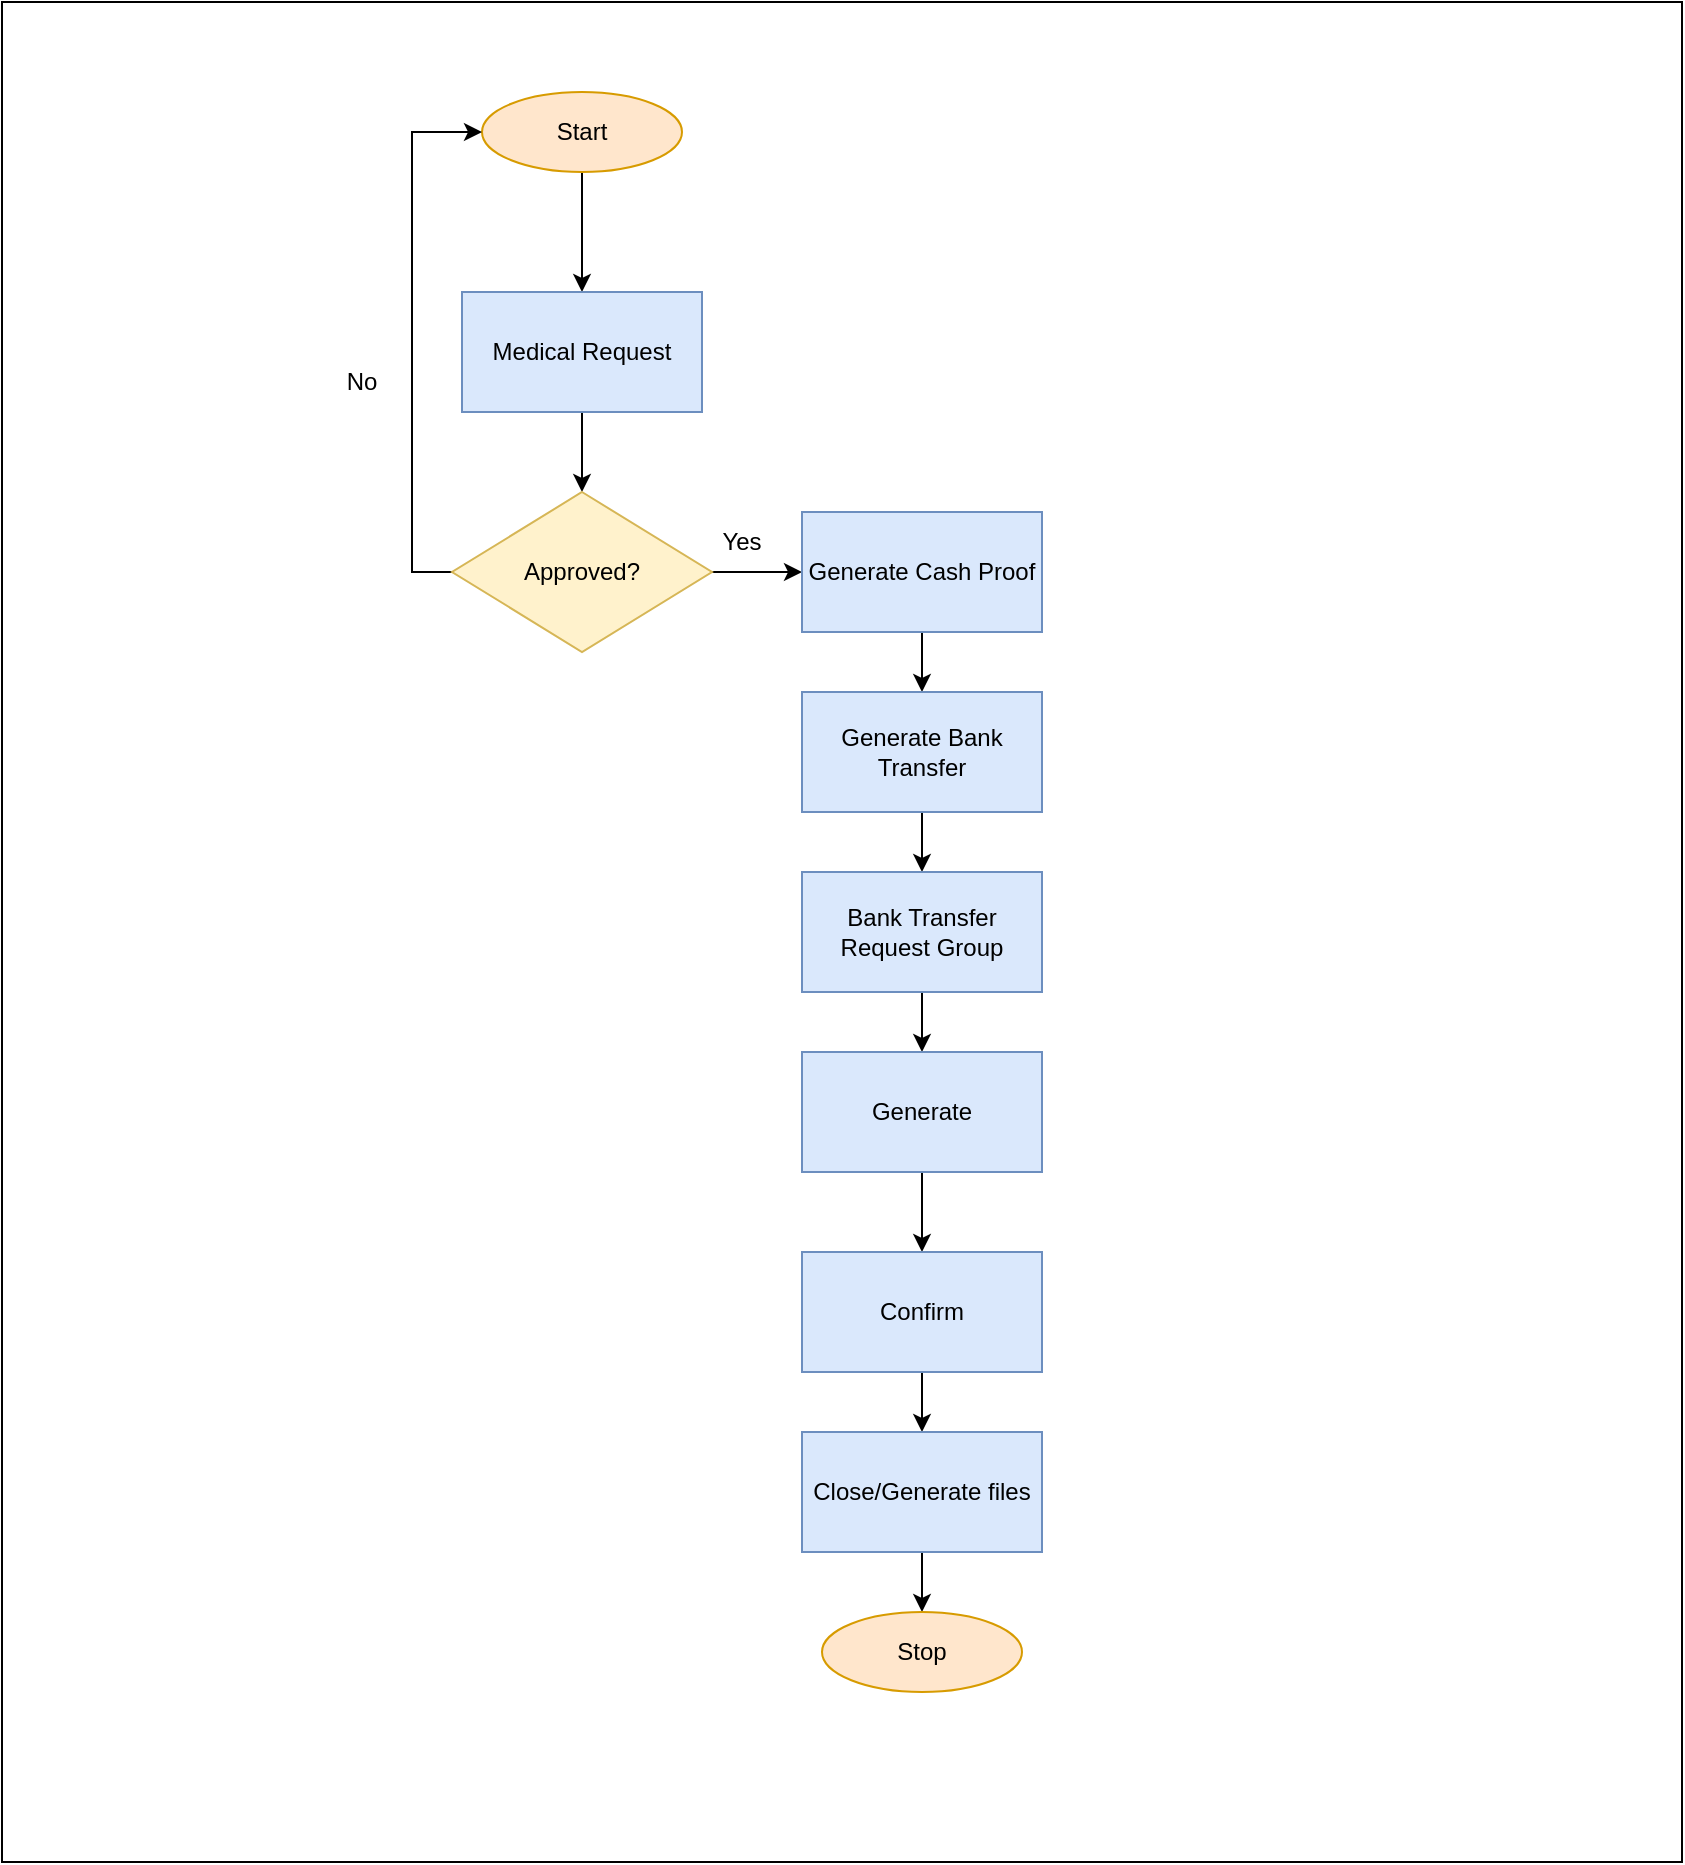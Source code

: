 <mxfile version="21.0.2" type="github">
  <diagram name="Page-1" id="SQa0QuTdIlYeYSx1HbJA">
    <mxGraphModel dx="1764" dy="900" grid="1" gridSize="10" guides="1" tooltips="1" connect="1" arrows="1" fold="1" page="1" pageScale="1" pageWidth="850" pageHeight="1100" math="0" shadow="0">
      <root>
        <mxCell id="0" />
        <mxCell id="1" parent="0" />
        <mxCell id="KP4hlbAn9gHZ3t0cUCAC-14" value="" style="edgeStyle=orthogonalEdgeStyle;rounded=0;orthogonalLoop=1;jettySize=auto;html=1;" parent="1" source="KP4hlbAn9gHZ3t0cUCAC-1" target="KP4hlbAn9gHZ3t0cUCAC-2" edge="1">
          <mxGeometry relative="1" as="geometry" />
        </mxCell>
        <mxCell id="KP4hlbAn9gHZ3t0cUCAC-1" value="Start" style="ellipse;whiteSpace=wrap;html=1;fillColor=#ffe6cc;strokeColor=#d79b00;" parent="1" vertex="1">
          <mxGeometry x="310" y="90" width="100" height="40" as="geometry" />
        </mxCell>
        <mxCell id="KP4hlbAn9gHZ3t0cUCAC-15" value="" style="edgeStyle=orthogonalEdgeStyle;rounded=0;orthogonalLoop=1;jettySize=auto;html=1;" parent="1" source="KP4hlbAn9gHZ3t0cUCAC-2" target="KP4hlbAn9gHZ3t0cUCAC-3" edge="1">
          <mxGeometry relative="1" as="geometry" />
        </mxCell>
        <mxCell id="KP4hlbAn9gHZ3t0cUCAC-2" value="Medical Request" style="rounded=0;whiteSpace=wrap;html=1;fillColor=#dae8fc;strokeColor=#6c8ebf;" parent="1" vertex="1">
          <mxGeometry x="300" y="190" width="120" height="60" as="geometry" />
        </mxCell>
        <mxCell id="KP4hlbAn9gHZ3t0cUCAC-16" value="" style="edgeStyle=orthogonalEdgeStyle;rounded=0;orthogonalLoop=1;jettySize=auto;html=1;" parent="1" source="KP4hlbAn9gHZ3t0cUCAC-3" target="KP4hlbAn9gHZ3t0cUCAC-4" edge="1">
          <mxGeometry relative="1" as="geometry" />
        </mxCell>
        <mxCell id="KP4hlbAn9gHZ3t0cUCAC-20" style="edgeStyle=orthogonalEdgeStyle;rounded=0;orthogonalLoop=1;jettySize=auto;html=1;entryX=0;entryY=0.5;entryDx=0;entryDy=0;" parent="1" source="KP4hlbAn9gHZ3t0cUCAC-3" target="KP4hlbAn9gHZ3t0cUCAC-1" edge="1">
          <mxGeometry relative="1" as="geometry">
            <Array as="points">
              <mxPoint x="275" y="330" />
              <mxPoint x="275" y="110" />
            </Array>
          </mxGeometry>
        </mxCell>
        <mxCell id="KP4hlbAn9gHZ3t0cUCAC-3" value="Approved?" style="rhombus;whiteSpace=wrap;html=1;fillColor=#fff2cc;strokeColor=#d6b656;" parent="1" vertex="1">
          <mxGeometry x="295" y="290" width="130" height="80" as="geometry" />
        </mxCell>
        <mxCell id="KP4hlbAn9gHZ3t0cUCAC-17" value="" style="edgeStyle=orthogonalEdgeStyle;rounded=0;orthogonalLoop=1;jettySize=auto;html=1;" parent="1" source="KP4hlbAn9gHZ3t0cUCAC-4" target="KP4hlbAn9gHZ3t0cUCAC-5" edge="1">
          <mxGeometry relative="1" as="geometry" />
        </mxCell>
        <mxCell id="KP4hlbAn9gHZ3t0cUCAC-4" value="Generate Cash Proof" style="rounded=0;whiteSpace=wrap;html=1;fillColor=#dae8fc;strokeColor=#6c8ebf;" parent="1" vertex="1">
          <mxGeometry x="470" y="300" width="120" height="60" as="geometry" />
        </mxCell>
        <mxCell id="KP4hlbAn9gHZ3t0cUCAC-18" value="" style="edgeStyle=orthogonalEdgeStyle;rounded=0;orthogonalLoop=1;jettySize=auto;html=1;" parent="1" source="KP4hlbAn9gHZ3t0cUCAC-5" target="KP4hlbAn9gHZ3t0cUCAC-6" edge="1">
          <mxGeometry relative="1" as="geometry" />
        </mxCell>
        <mxCell id="KP4hlbAn9gHZ3t0cUCAC-5" value="Generate Bank Transfer" style="rounded=0;whiteSpace=wrap;html=1;fillColor=#dae8fc;strokeColor=#6c8ebf;" parent="1" vertex="1">
          <mxGeometry x="470" y="390" width="120" height="60" as="geometry" />
        </mxCell>
        <mxCell id="KP4hlbAn9gHZ3t0cUCAC-19" value="" style="edgeStyle=orthogonalEdgeStyle;rounded=0;orthogonalLoop=1;jettySize=auto;html=1;" parent="1" source="KP4hlbAn9gHZ3t0cUCAC-6" target="KP4hlbAn9gHZ3t0cUCAC-7" edge="1">
          <mxGeometry relative="1" as="geometry" />
        </mxCell>
        <mxCell id="KP4hlbAn9gHZ3t0cUCAC-6" value="Bank Transfer Request Group" style="rounded=0;whiteSpace=wrap;html=1;fillColor=#dae8fc;strokeColor=#6c8ebf;" parent="1" vertex="1">
          <mxGeometry x="470" y="480" width="120" height="60" as="geometry" />
        </mxCell>
        <mxCell id="KP4hlbAn9gHZ3t0cUCAC-9" value="" style="edgeStyle=orthogonalEdgeStyle;rounded=0;orthogonalLoop=1;jettySize=auto;html=1;" parent="1" source="KP4hlbAn9gHZ3t0cUCAC-7" target="KP4hlbAn9gHZ3t0cUCAC-8" edge="1">
          <mxGeometry relative="1" as="geometry" />
        </mxCell>
        <mxCell id="KP4hlbAn9gHZ3t0cUCAC-7" value="Generate" style="rounded=0;whiteSpace=wrap;html=1;fillColor=#dae8fc;strokeColor=#6c8ebf;" parent="1" vertex="1">
          <mxGeometry x="470" y="570" width="120" height="60" as="geometry" />
        </mxCell>
        <mxCell id="KP4hlbAn9gHZ3t0cUCAC-11" value="" style="edgeStyle=orthogonalEdgeStyle;rounded=0;orthogonalLoop=1;jettySize=auto;html=1;" parent="1" source="KP4hlbAn9gHZ3t0cUCAC-8" target="KP4hlbAn9gHZ3t0cUCAC-10" edge="1">
          <mxGeometry relative="1" as="geometry" />
        </mxCell>
        <mxCell id="KP4hlbAn9gHZ3t0cUCAC-8" value="Confirm" style="whiteSpace=wrap;html=1;rounded=0;fillColor=#dae8fc;strokeColor=#6c8ebf;" parent="1" vertex="1">
          <mxGeometry x="470" y="670" width="120" height="60" as="geometry" />
        </mxCell>
        <mxCell id="KP4hlbAn9gHZ3t0cUCAC-13" value="" style="edgeStyle=orthogonalEdgeStyle;rounded=0;orthogonalLoop=1;jettySize=auto;html=1;" parent="1" source="KP4hlbAn9gHZ3t0cUCAC-10" target="KP4hlbAn9gHZ3t0cUCAC-12" edge="1">
          <mxGeometry relative="1" as="geometry" />
        </mxCell>
        <mxCell id="KP4hlbAn9gHZ3t0cUCAC-10" value="Close/Generate files" style="whiteSpace=wrap;html=1;rounded=0;fillColor=#dae8fc;strokeColor=#6c8ebf;" parent="1" vertex="1">
          <mxGeometry x="470" y="760" width="120" height="60" as="geometry" />
        </mxCell>
        <mxCell id="KP4hlbAn9gHZ3t0cUCAC-12" value="Stop" style="ellipse;whiteSpace=wrap;html=1;rounded=0;fillColor=#ffe6cc;strokeColor=#d79b00;" parent="1" vertex="1">
          <mxGeometry x="480" y="850" width="100" height="40" as="geometry" />
        </mxCell>
        <mxCell id="KP4hlbAn9gHZ3t0cUCAC-21" value="Yes" style="text;html=1;strokeColor=none;fillColor=none;align=center;verticalAlign=middle;whiteSpace=wrap;rounded=0;" parent="1" vertex="1">
          <mxGeometry x="410" y="300" width="60" height="30" as="geometry" />
        </mxCell>
        <mxCell id="KP4hlbAn9gHZ3t0cUCAC-22" value="No" style="text;html=1;strokeColor=none;fillColor=none;align=center;verticalAlign=middle;whiteSpace=wrap;rounded=0;" parent="1" vertex="1">
          <mxGeometry x="220" y="220" width="60" height="30" as="geometry" />
        </mxCell>
        <mxCell id="KP4hlbAn9gHZ3t0cUCAC-23" value="" style="rounded=0;whiteSpace=wrap;html=1;fillColor=none;" parent="1" vertex="1">
          <mxGeometry x="70" y="45" width="840" height="930" as="geometry" />
        </mxCell>
      </root>
    </mxGraphModel>
  </diagram>
</mxfile>
